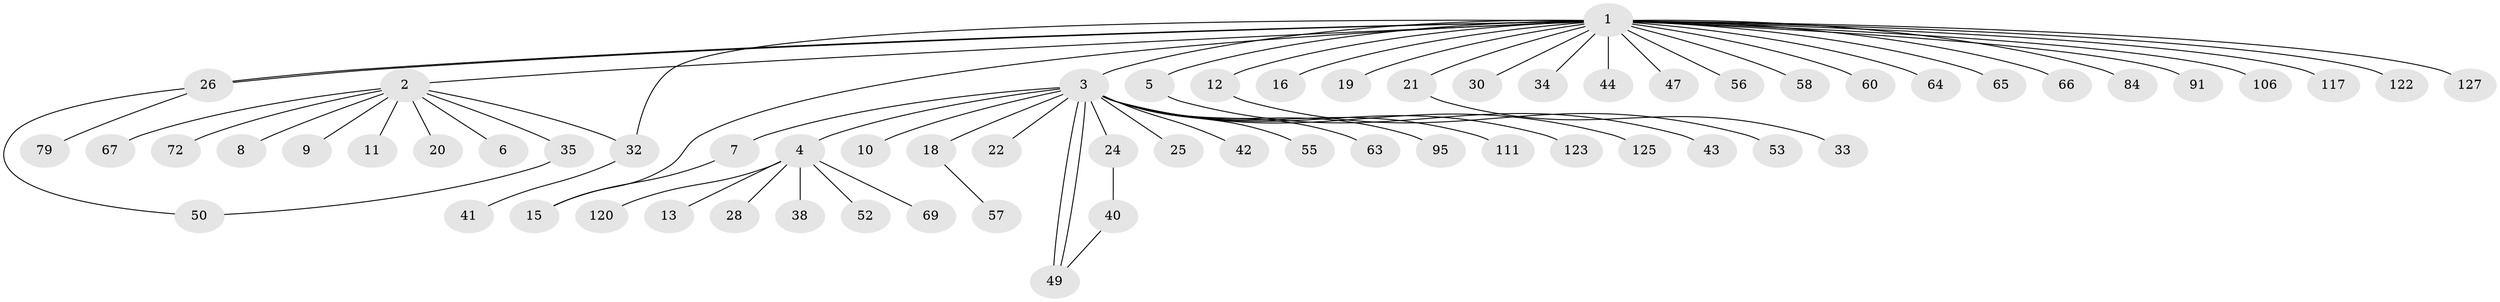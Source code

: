 // original degree distribution, {29: 0.007751937984496124, 10: 0.007751937984496124, 18: 0.007751937984496124, 7: 0.023255813953488372, 2: 0.18604651162790697, 1: 0.6201550387596899, 3: 0.10077519379844961, 4: 0.03875968992248062, 5: 0.007751937984496124}
// Generated by graph-tools (version 1.1) at 2025/14/03/09/25 04:14:25]
// undirected, 64 vertices, 69 edges
graph export_dot {
graph [start="1"]
  node [color=gray90,style=filled];
  1 [super="+102"];
  2;
  3 [super="+23"];
  4;
  5;
  6;
  7 [super="+87+116+74+81+59"];
  8;
  9 [super="+27"];
  10;
  11 [super="+17+110"];
  12 [super="+14"];
  13;
  15 [super="+46+128"];
  16 [super="+68"];
  18 [super="+31+99+89"];
  19 [super="+39"];
  20 [super="+108"];
  21 [super="+29+62+37"];
  22 [super="+73+48"];
  24 [super="+70+36"];
  25;
  26 [super="+77+107+90+83+45"];
  28;
  30;
  32 [super="+124"];
  33;
  34 [super="+97+129"];
  35 [super="+100"];
  38;
  40;
  41;
  42;
  43;
  44 [super="+54"];
  47;
  49 [super="+51+126"];
  50 [super="+92"];
  52;
  53;
  55 [super="+94"];
  56;
  57;
  58;
  60 [super="+98"];
  63;
  64;
  65;
  66;
  67;
  69 [super="+115"];
  72 [super="+85+82"];
  79 [super="+86"];
  84;
  91;
  95;
  106;
  111;
  117;
  120;
  122;
  123;
  125;
  127;
  1 -- 2;
  1 -- 3;
  1 -- 5;
  1 -- 12;
  1 -- 16;
  1 -- 19;
  1 -- 21;
  1 -- 26;
  1 -- 26;
  1 -- 30;
  1 -- 32;
  1 -- 34;
  1 -- 44;
  1 -- 47;
  1 -- 56;
  1 -- 58;
  1 -- 60;
  1 -- 64;
  1 -- 65;
  1 -- 66;
  1 -- 84;
  1 -- 91;
  1 -- 106;
  1 -- 117;
  1 -- 122;
  1 -- 127;
  1 -- 15;
  2 -- 6;
  2 -- 8;
  2 -- 9;
  2 -- 11;
  2 -- 20;
  2 -- 32;
  2 -- 35;
  2 -- 67;
  2 -- 72;
  3 -- 4;
  3 -- 7;
  3 -- 10;
  3 -- 18;
  3 -- 22;
  3 -- 24;
  3 -- 25;
  3 -- 42;
  3 -- 49;
  3 -- 49;
  3 -- 55;
  3 -- 63;
  3 -- 95;
  3 -- 111;
  3 -- 123;
  3 -- 125;
  4 -- 13;
  4 -- 28;
  4 -- 38;
  4 -- 52;
  4 -- 69;
  4 -- 120;
  5 -- 43;
  7 -- 15;
  12 -- 53;
  18 -- 57;
  21 -- 33;
  24 -- 40;
  26 -- 50;
  26 -- 79;
  32 -- 41;
  35 -- 50;
  40 -- 49;
}
